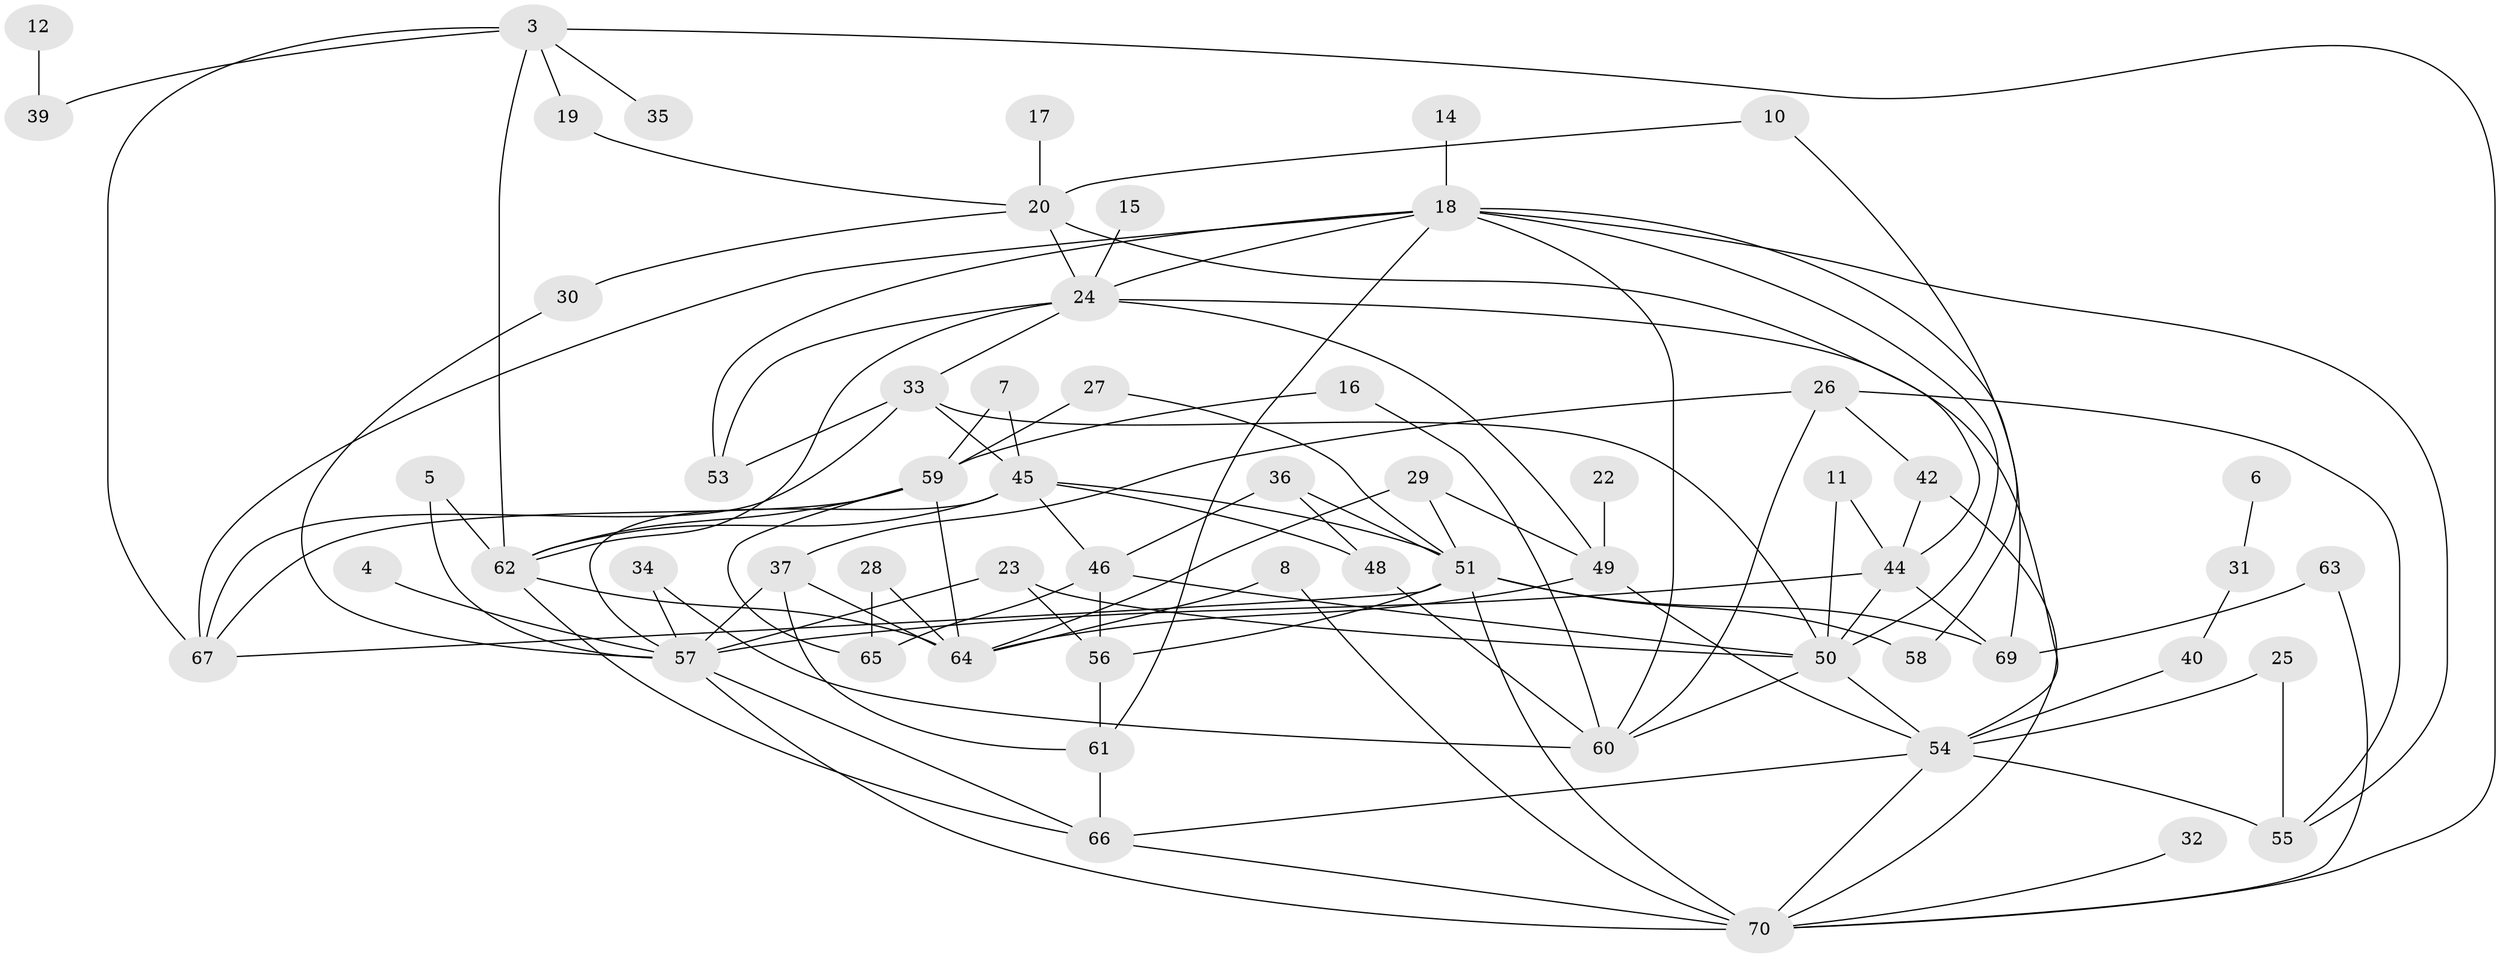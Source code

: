 // original degree distribution, {4: 0.17266187050359713, 1: 0.15827338129496402, 0: 0.07913669064748201, 6: 0.02158273381294964, 3: 0.17266187050359713, 2: 0.302158273381295, 7: 0.014388489208633094, 9: 0.007194244604316547, 8: 0.007194244604316547, 5: 0.06474820143884892}
// Generated by graph-tools (version 1.1) at 2025/25/03/09/25 03:25:16]
// undirected, 59 vertices, 113 edges
graph export_dot {
graph [start="1"]
  node [color=gray90,style=filled];
  3;
  4;
  5;
  6;
  7;
  8;
  10;
  11;
  12;
  14;
  15;
  16;
  17;
  18;
  19;
  20;
  22;
  23;
  24;
  25;
  26;
  27;
  28;
  29;
  30;
  31;
  32;
  33;
  34;
  35;
  36;
  37;
  39;
  40;
  42;
  44;
  45;
  46;
  48;
  49;
  50;
  51;
  53;
  54;
  55;
  56;
  57;
  58;
  59;
  60;
  61;
  62;
  63;
  64;
  65;
  66;
  67;
  69;
  70;
  3 -- 19 [weight=1.0];
  3 -- 35 [weight=1.0];
  3 -- 39 [weight=1.0];
  3 -- 62 [weight=1.0];
  3 -- 67 [weight=1.0];
  3 -- 70 [weight=1.0];
  4 -- 57 [weight=1.0];
  5 -- 57 [weight=1.0];
  5 -- 62 [weight=1.0];
  6 -- 31 [weight=1.0];
  7 -- 45 [weight=1.0];
  7 -- 59 [weight=1.0];
  8 -- 64 [weight=1.0];
  8 -- 70 [weight=1.0];
  10 -- 20 [weight=1.0];
  10 -- 58 [weight=1.0];
  11 -- 44 [weight=1.0];
  11 -- 50 [weight=1.0];
  12 -- 39 [weight=1.0];
  14 -- 18 [weight=1.0];
  15 -- 24 [weight=1.0];
  16 -- 59 [weight=1.0];
  16 -- 60 [weight=1.0];
  17 -- 20 [weight=1.0];
  18 -- 24 [weight=1.0];
  18 -- 50 [weight=1.0];
  18 -- 53 [weight=1.0];
  18 -- 55 [weight=1.0];
  18 -- 60 [weight=1.0];
  18 -- 61 [weight=1.0];
  18 -- 67 [weight=1.0];
  18 -- 69 [weight=1.0];
  19 -- 20 [weight=1.0];
  20 -- 24 [weight=1.0];
  20 -- 30 [weight=1.0];
  20 -- 44 [weight=1.0];
  22 -- 49 [weight=1.0];
  23 -- 50 [weight=1.0];
  23 -- 56 [weight=1.0];
  23 -- 57 [weight=1.0];
  24 -- 33 [weight=1.0];
  24 -- 49 [weight=1.0];
  24 -- 53 [weight=1.0];
  24 -- 54 [weight=1.0];
  24 -- 62 [weight=1.0];
  25 -- 54 [weight=1.0];
  25 -- 55 [weight=1.0];
  26 -- 37 [weight=1.0];
  26 -- 42 [weight=1.0];
  26 -- 55 [weight=1.0];
  26 -- 60 [weight=1.0];
  27 -- 51 [weight=1.0];
  27 -- 59 [weight=1.0];
  28 -- 64 [weight=1.0];
  28 -- 65 [weight=1.0];
  29 -- 49 [weight=1.0];
  29 -- 51 [weight=1.0];
  29 -- 64 [weight=1.0];
  30 -- 57 [weight=1.0];
  31 -- 40 [weight=1.0];
  32 -- 70 [weight=1.0];
  33 -- 45 [weight=1.0];
  33 -- 50 [weight=1.0];
  33 -- 53 [weight=1.0];
  33 -- 67 [weight=1.0];
  34 -- 57 [weight=1.0];
  34 -- 60 [weight=1.0];
  36 -- 46 [weight=1.0];
  36 -- 48 [weight=1.0];
  36 -- 51 [weight=1.0];
  37 -- 57 [weight=1.0];
  37 -- 61 [weight=1.0];
  37 -- 64 [weight=1.0];
  40 -- 54 [weight=1.0];
  42 -- 44 [weight=1.0];
  42 -- 70 [weight=1.0];
  44 -- 50 [weight=1.0];
  44 -- 57 [weight=2.0];
  44 -- 69 [weight=1.0];
  45 -- 46 [weight=1.0];
  45 -- 48 [weight=1.0];
  45 -- 51 [weight=1.0];
  45 -- 57 [weight=1.0];
  45 -- 62 [weight=1.0];
  46 -- 50 [weight=1.0];
  46 -- 56 [weight=1.0];
  46 -- 65 [weight=1.0];
  48 -- 60 [weight=1.0];
  49 -- 54 [weight=1.0];
  49 -- 64 [weight=1.0];
  50 -- 54 [weight=1.0];
  50 -- 60 [weight=1.0];
  51 -- 56 [weight=1.0];
  51 -- 58 [weight=1.0];
  51 -- 67 [weight=1.0];
  51 -- 69 [weight=1.0];
  51 -- 70 [weight=2.0];
  54 -- 55 [weight=1.0];
  54 -- 66 [weight=1.0];
  54 -- 70 [weight=1.0];
  56 -- 61 [weight=1.0];
  57 -- 66 [weight=1.0];
  57 -- 70 [weight=1.0];
  59 -- 62 [weight=1.0];
  59 -- 64 [weight=1.0];
  59 -- 65 [weight=1.0];
  59 -- 67 [weight=1.0];
  61 -- 66 [weight=1.0];
  62 -- 64 [weight=1.0];
  62 -- 66 [weight=1.0];
  63 -- 69 [weight=1.0];
  63 -- 70 [weight=1.0];
  66 -- 70 [weight=1.0];
}
